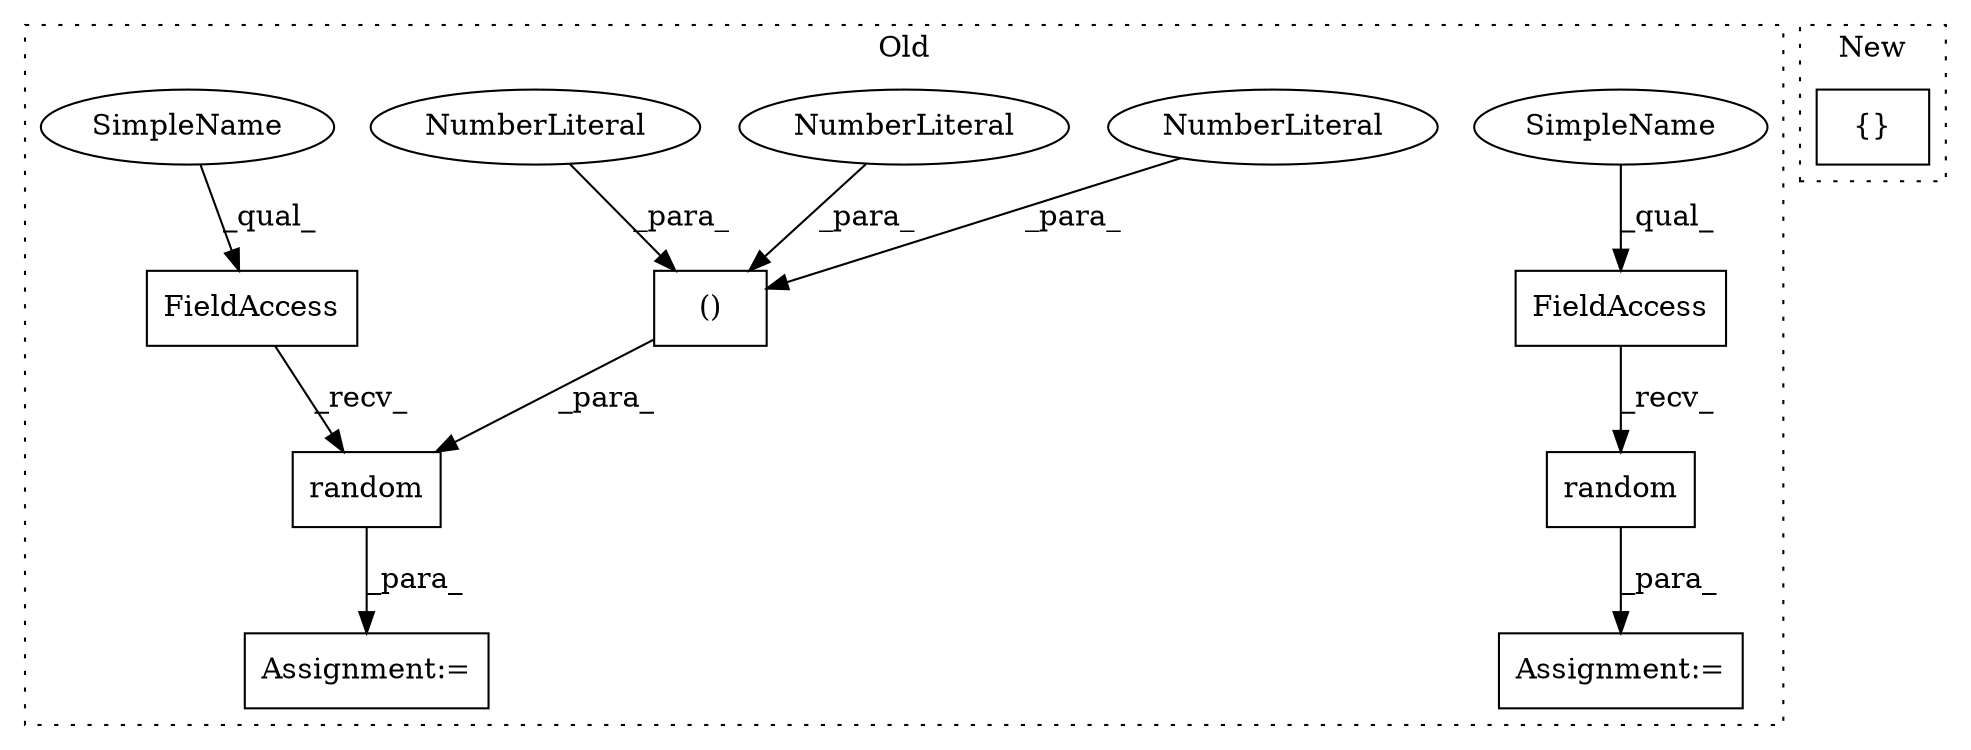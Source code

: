 digraph G {
subgraph cluster0 {
1 [label="random" a="32" s="42625,42643" l="7,1" shape="box"];
3 [label="FieldAccess" a="22" s="42612" l="12" shape="box"];
4 [label="Assignment:=" a="7" s="42611" l="1" shape="box"];
5 [label="()" a="106" s="42364" l="57" shape="box"];
6 [label="NumberLiteral" a="34" s="42378" l="1" shape="ellipse"];
7 [label="NumberLiteral" a="34" s="42420" l="1" shape="ellipse"];
8 [label="NumberLiteral" a="34" s="42364" l="1" shape="ellipse"];
9 [label="FieldAccess" a="22" s="42662" l="12" shape="box"];
10 [label="random" a="32" s="42675,42694" l="7,1" shape="box"];
11 [label="Assignment:=" a="7" s="42660" l="1" shape="box"];
12 [label="SimpleName" a="42" s="42662" l="5" shape="ellipse"];
13 [label="SimpleName" a="42" s="42612" l="5" shape="ellipse"];
label = "Old";
style="dotted";
}
subgraph cluster1 {
2 [label="{}" a="4" s="40376,40899" l="10,2" shape="box"];
label = "New";
style="dotted";
}
1 -> 4 [label="_para_"];
3 -> 1 [label="_recv_"];
5 -> 1 [label="_para_"];
6 -> 5 [label="_para_"];
7 -> 5 [label="_para_"];
8 -> 5 [label="_para_"];
9 -> 10 [label="_recv_"];
10 -> 11 [label="_para_"];
12 -> 9 [label="_qual_"];
13 -> 3 [label="_qual_"];
}